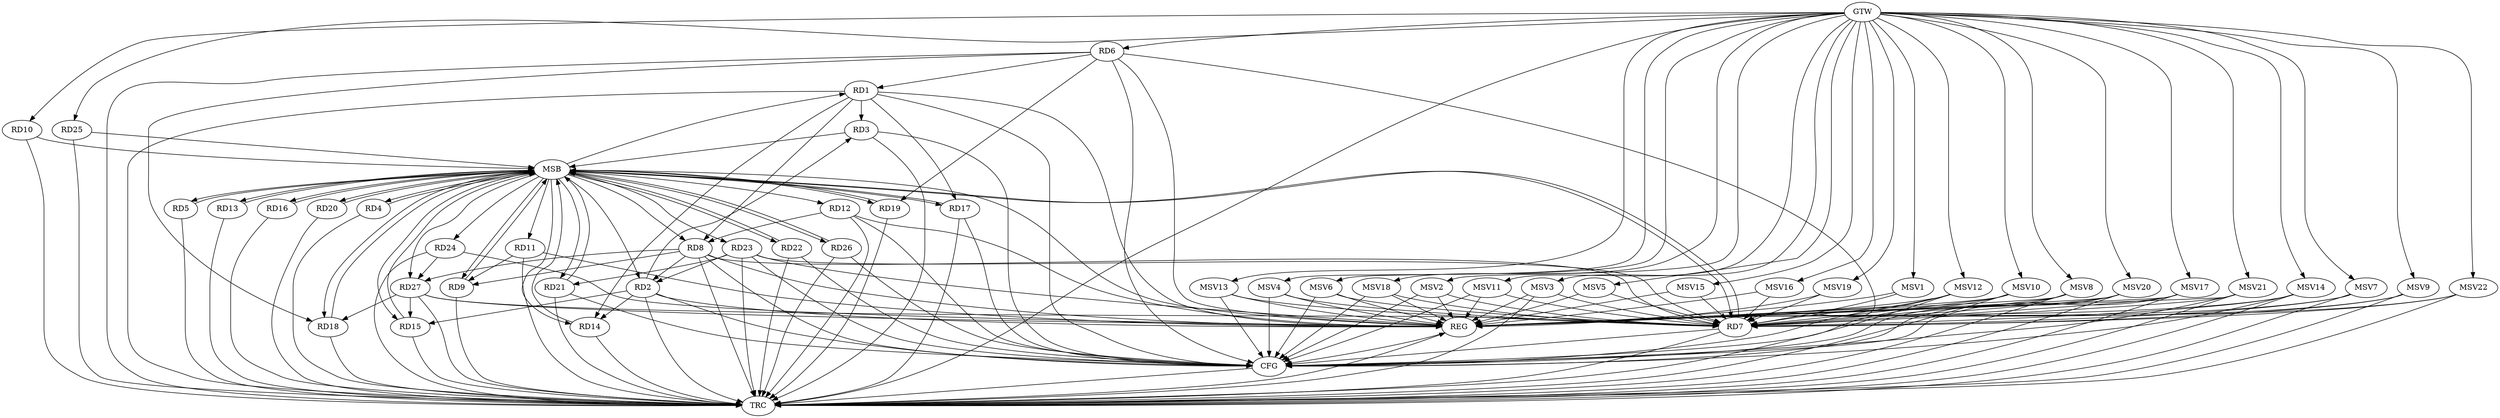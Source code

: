 strict digraph G {
  RD1 [ label="RD1" ];
  RD2 [ label="RD2" ];
  RD3 [ label="RD3" ];
  RD4 [ label="RD4" ];
  RD5 [ label="RD5" ];
  RD6 [ label="RD6" ];
  RD7 [ label="RD7" ];
  RD8 [ label="RD8" ];
  RD9 [ label="RD9" ];
  RD10 [ label="RD10" ];
  RD11 [ label="RD11" ];
  RD12 [ label="RD12" ];
  RD13 [ label="RD13" ];
  RD14 [ label="RD14" ];
  RD15 [ label="RD15" ];
  RD16 [ label="RD16" ];
  RD17 [ label="RD17" ];
  RD18 [ label="RD18" ];
  RD19 [ label="RD19" ];
  RD20 [ label="RD20" ];
  RD21 [ label="RD21" ];
  RD22 [ label="RD22" ];
  RD23 [ label="RD23" ];
  RD24 [ label="RD24" ];
  RD25 [ label="RD25" ];
  RD26 [ label="RD26" ];
  RD27 [ label="RD27" ];
  GTW [ label="GTW" ];
  REG [ label="REG" ];
  MSB [ label="MSB" ];
  CFG [ label="CFG" ];
  TRC [ label="TRC" ];
  MSV1 [ label="MSV1" ];
  MSV2 [ label="MSV2" ];
  MSV3 [ label="MSV3" ];
  MSV4 [ label="MSV4" ];
  MSV5 [ label="MSV5" ];
  MSV6 [ label="MSV6" ];
  MSV7 [ label="MSV7" ];
  MSV8 [ label="MSV8" ];
  MSV9 [ label="MSV9" ];
  MSV10 [ label="MSV10" ];
  MSV11 [ label="MSV11" ];
  MSV12 [ label="MSV12" ];
  MSV13 [ label="MSV13" ];
  MSV14 [ label="MSV14" ];
  MSV15 [ label="MSV15" ];
  MSV16 [ label="MSV16" ];
  MSV17 [ label="MSV17" ];
  MSV18 [ label="MSV18" ];
  MSV19 [ label="MSV19" ];
  MSV20 [ label="MSV20" ];
  MSV21 [ label="MSV21" ];
  MSV22 [ label="MSV22" ];
  RD1 -> RD3;
  RD6 -> RD1;
  RD1 -> RD8;
  RD1 -> RD14;
  RD1 -> RD17;
  RD2 -> RD3;
  RD8 -> RD2;
  RD2 -> RD14;
  RD2 -> RD15;
  RD23 -> RD2;
  RD6 -> RD7;
  RD6 -> RD18;
  RD6 -> RD19;
  RD8 -> RD7;
  RD23 -> RD7;
  RD27 -> RD7;
  RD8 -> RD9;
  RD12 -> RD8;
  RD8 -> RD27;
  RD11 -> RD9;
  RD27 -> RD15;
  RD27 -> RD18;
  RD23 -> RD21;
  RD24 -> RD27;
  GTW -> RD6;
  GTW -> RD10;
  GTW -> RD25;
  RD1 -> REG;
  RD2 -> REG;
  RD6 -> REG;
  RD8 -> REG;
  RD11 -> REG;
  RD12 -> REG;
  RD23 -> REG;
  RD24 -> REG;
  RD27 -> REG;
  RD3 -> MSB;
  MSB -> RD5;
  MSB -> RD16;
  MSB -> REG;
  RD4 -> MSB;
  MSB -> RD1;
  RD5 -> MSB;
  MSB -> RD2;
  MSB -> RD4;
  RD7 -> MSB;
  MSB -> RD9;
  MSB -> RD11;
  MSB -> RD12;
  MSB -> RD14;
  MSB -> RD22;
  MSB -> RD24;
  MSB -> RD26;
  RD9 -> MSB;
  MSB -> RD8;
  RD10 -> MSB;
  MSB -> RD17;
  RD13 -> MSB;
  RD14 -> MSB;
  MSB -> RD19;
  MSB -> RD23;
  RD15 -> MSB;
  MSB -> RD27;
  RD16 -> MSB;
  MSB -> RD13;
  RD17 -> MSB;
  RD18 -> MSB;
  MSB -> RD20;
  RD19 -> MSB;
  RD20 -> MSB;
  RD21 -> MSB;
  MSB -> RD15;
  RD22 -> MSB;
  RD25 -> MSB;
  MSB -> RD7;
  MSB -> RD18;
  MSB -> RD21;
  RD26 -> MSB;
  RD23 -> CFG;
  RD1 -> CFG;
  RD2 -> CFG;
  RD22 -> CFG;
  RD26 -> CFG;
  RD21 -> CFG;
  RD6 -> CFG;
  RD17 -> CFG;
  RD8 -> CFG;
  RD3 -> CFG;
  RD7 -> CFG;
  RD12 -> CFG;
  REG -> CFG;
  RD1 -> TRC;
  RD2 -> TRC;
  RD3 -> TRC;
  RD4 -> TRC;
  RD5 -> TRC;
  RD6 -> TRC;
  RD7 -> TRC;
  RD8 -> TRC;
  RD9 -> TRC;
  RD10 -> TRC;
  RD11 -> TRC;
  RD12 -> TRC;
  RD13 -> TRC;
  RD14 -> TRC;
  RD15 -> TRC;
  RD16 -> TRC;
  RD17 -> TRC;
  RD18 -> TRC;
  RD19 -> TRC;
  RD20 -> TRC;
  RD21 -> TRC;
  RD22 -> TRC;
  RD23 -> TRC;
  RD24 -> TRC;
  RD25 -> TRC;
  RD26 -> TRC;
  RD27 -> TRC;
  GTW -> TRC;
  CFG -> TRC;
  TRC -> REG;
  MSV1 -> RD7;
  MSV2 -> RD7;
  MSV3 -> RD7;
  MSV4 -> RD7;
  MSV5 -> RD7;
  MSV6 -> RD7;
  GTW -> MSV1;
  MSV1 -> REG;
  GTW -> MSV2;
  MSV2 -> REG;
  MSV2 -> CFG;
  GTW -> MSV3;
  MSV3 -> REG;
  MSV3 -> TRC;
  GTW -> MSV4;
  MSV4 -> REG;
  MSV4 -> CFG;
  GTW -> MSV5;
  MSV5 -> REG;
  GTW -> MSV6;
  MSV6 -> REG;
  MSV6 -> CFG;
  MSV7 -> RD7;
  GTW -> MSV7;
  MSV7 -> REG;
  MSV7 -> TRC;
  MSV8 -> RD7;
  GTW -> MSV8;
  MSV8 -> REG;
  MSV8 -> TRC;
  MSV8 -> CFG;
  MSV9 -> RD7;
  MSV10 -> RD7;
  MSV11 -> RD7;
  GTW -> MSV9;
  MSV9 -> REG;
  MSV9 -> TRC;
  GTW -> MSV10;
  MSV10 -> REG;
  MSV10 -> TRC;
  MSV10 -> CFG;
  GTW -> MSV11;
  MSV11 -> REG;
  MSV11 -> CFG;
  MSV12 -> RD7;
  GTW -> MSV12;
  MSV12 -> REG;
  MSV12 -> TRC;
  MSV12 -> CFG;
  MSV13 -> RD7;
  GTW -> MSV13;
  MSV13 -> REG;
  MSV13 -> CFG;
  MSV14 -> RD7;
  GTW -> MSV14;
  MSV14 -> REG;
  MSV14 -> TRC;
  MSV14 -> CFG;
  MSV15 -> RD7;
  MSV16 -> RD7;
  GTW -> MSV15;
  MSV15 -> REG;
  GTW -> MSV16;
  MSV16 -> REG;
  MSV17 -> RD7;
  GTW -> MSV17;
  MSV17 -> REG;
  MSV17 -> TRC;
  MSV17 -> CFG;
  MSV18 -> RD7;
  GTW -> MSV18;
  MSV18 -> REG;
  MSV18 -> CFG;
  MSV19 -> RD7;
  MSV20 -> RD7;
  GTW -> MSV19;
  MSV19 -> REG;
  GTW -> MSV20;
  MSV20 -> REG;
  MSV20 -> TRC;
  MSV20 -> CFG;
  MSV21 -> RD7;
  MSV22 -> RD7;
  GTW -> MSV21;
  MSV21 -> REG;
  MSV21 -> TRC;
  MSV21 -> CFG;
  GTW -> MSV22;
  MSV22 -> REG;
  MSV22 -> TRC;
}
